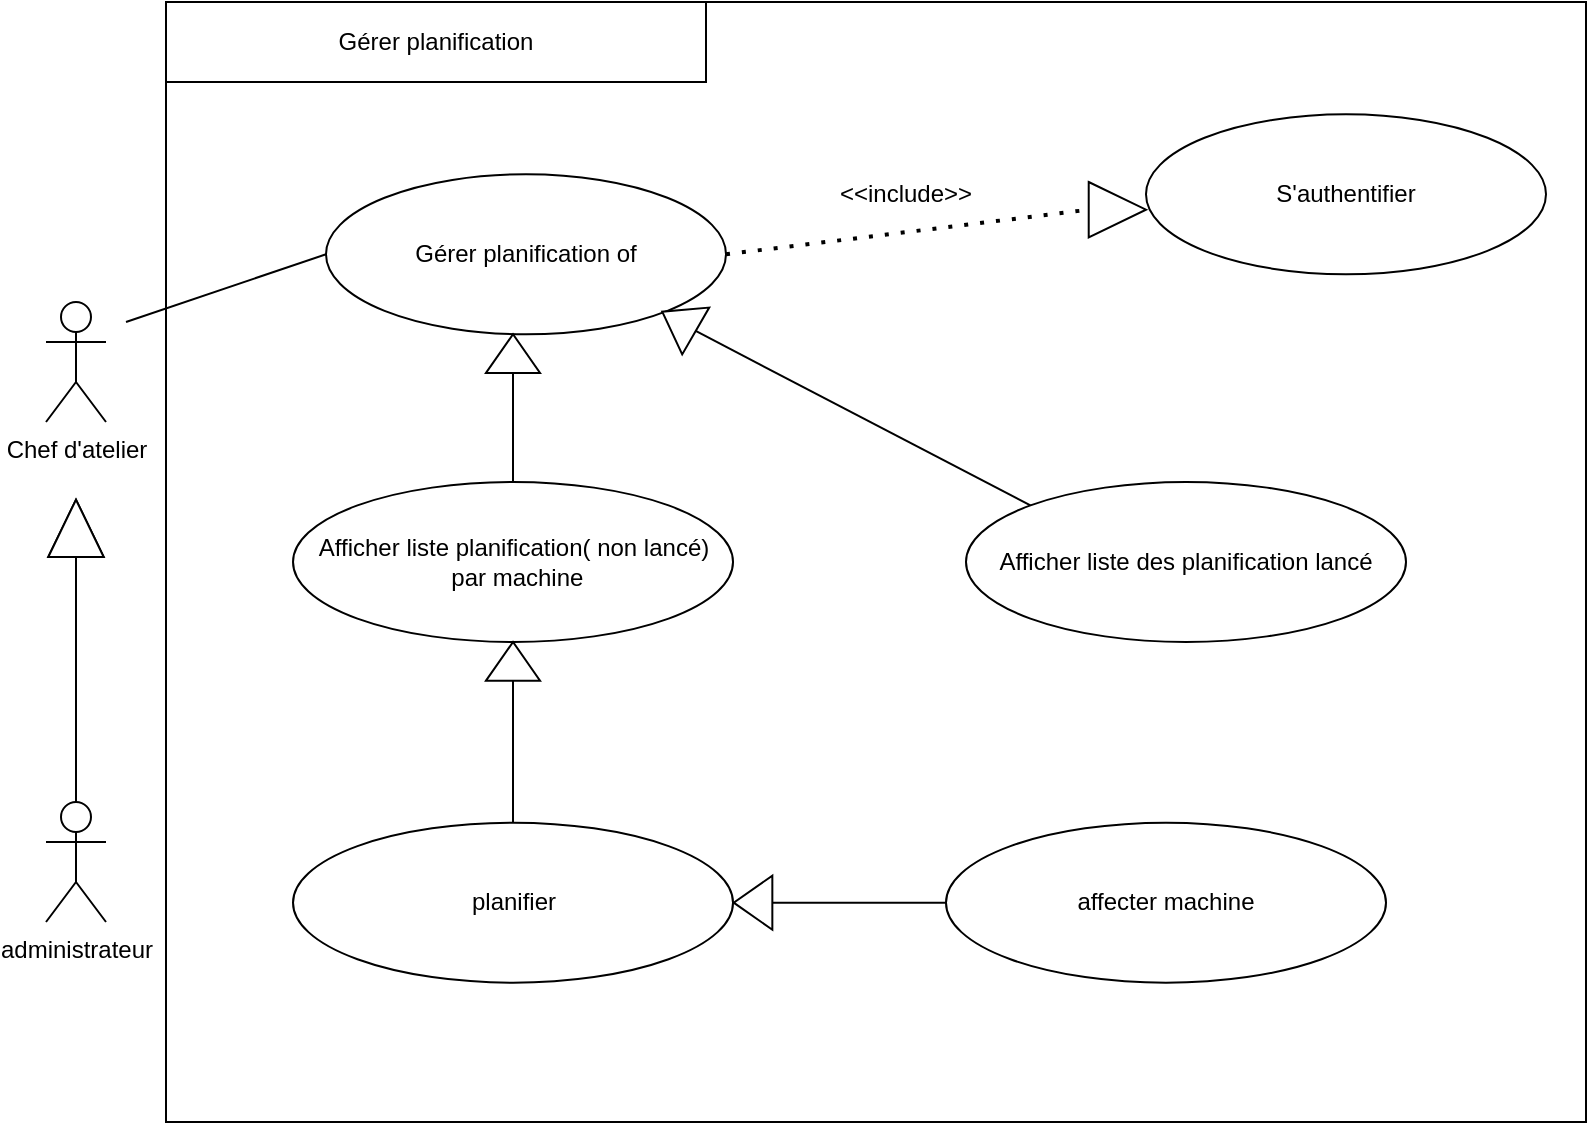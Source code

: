 <mxfile version="21.3.6" type="gitlab">
  <diagram name="Page-1" id="SmTJ9jXENOAO_js2h8ZC">
    <mxGraphModel dx="1424" dy="669" grid="1" gridSize="10" guides="1" tooltips="1" connect="1" arrows="1" fold="1" page="1" pageScale="1" pageWidth="827" pageHeight="1169" math="0" shadow="0">
      <root>
        <mxCell id="0" />
        <mxCell id="1" parent="0" />
        <mxCell id="4MrRNxrMZ7cUZOcWSPhv-1" value="" style="rounded=0;whiteSpace=wrap;html=1;" vertex="1" parent="1">
          <mxGeometry x="90" y="130" width="710" height="560" as="geometry" />
        </mxCell>
        <mxCell id="4MrRNxrMZ7cUZOcWSPhv-2" value="Chef d&#39;atelier" style="shape=umlActor;verticalLabelPosition=bottom;verticalAlign=top;html=1;outlineConnect=0;" vertex="1" parent="1">
          <mxGeometry x="30" y="280" width="30" height="60" as="geometry" />
        </mxCell>
        <mxCell id="4MrRNxrMZ7cUZOcWSPhv-3" value="administrateur" style="shape=umlActor;verticalLabelPosition=bottom;verticalAlign=top;html=1;outlineConnect=0;" vertex="1" parent="1">
          <mxGeometry x="30" y="530" width="30" height="60" as="geometry" />
        </mxCell>
        <mxCell id="4MrRNxrMZ7cUZOcWSPhv-4" value="Gérer planification of" style="ellipse;whiteSpace=wrap;html=1;" vertex="1" parent="1">
          <mxGeometry x="170" y="216.14" width="200" height="80" as="geometry" />
        </mxCell>
        <mxCell id="4MrRNxrMZ7cUZOcWSPhv-5" value="" style="endArrow=none;html=1;rounded=0;entryX=0;entryY=0.5;entryDx=0;entryDy=0;" edge="1" parent="1" target="4MrRNxrMZ7cUZOcWSPhv-4">
          <mxGeometry width="50" height="50" relative="1" as="geometry">
            <mxPoint x="70" y="290" as="sourcePoint" />
            <mxPoint x="530" y="560" as="targetPoint" />
          </mxGeometry>
        </mxCell>
        <mxCell id="4MrRNxrMZ7cUZOcWSPhv-6" value="S&#39;authentifier" style="ellipse;whiteSpace=wrap;html=1;" vertex="1" parent="1">
          <mxGeometry x="580" y="186.14" width="200" height="80" as="geometry" />
        </mxCell>
        <mxCell id="4MrRNxrMZ7cUZOcWSPhv-8" value="" style="triangle;whiteSpace=wrap;html=1;rotation=-90;" vertex="1" parent="1">
          <mxGeometry x="30.68" y="379.31" width="28.64" height="27.71" as="geometry" />
        </mxCell>
        <mxCell id="4MrRNxrMZ7cUZOcWSPhv-9" value="" style="endArrow=none;html=1;rounded=0;exitX=0.5;exitY=0;exitDx=0;exitDy=0;exitPerimeter=0;entryX=0;entryY=0.5;entryDx=0;entryDy=0;" edge="1" parent="1" source="4MrRNxrMZ7cUZOcWSPhv-3" target="4MrRNxrMZ7cUZOcWSPhv-8">
          <mxGeometry width="50" height="50" relative="1" as="geometry">
            <mxPoint x="430" y="440" as="sourcePoint" />
            <mxPoint x="480" y="390" as="targetPoint" />
          </mxGeometry>
        </mxCell>
        <mxCell id="4MrRNxrMZ7cUZOcWSPhv-10" value="" style="triangle;whiteSpace=wrap;html=1;rotation=-90;" vertex="1" parent="1">
          <mxGeometry x="30.68" y="379.31" width="28.64" height="27.71" as="geometry" />
        </mxCell>
        <mxCell id="4MrRNxrMZ7cUZOcWSPhv-11" value="" style="triangle;whiteSpace=wrap;html=1;rotation=-180;direction=south;" vertex="1" parent="1">
          <mxGeometry x="250" y="296.14" width="27.02" height="19.32" as="geometry" />
        </mxCell>
        <mxCell id="4MrRNxrMZ7cUZOcWSPhv-12" value="" style="endArrow=none;html=1;rounded=0;exitX=0.5;exitY=0;exitDx=0;exitDy=0;entryX=0;entryY=0.5;entryDx=0;entryDy=0;" edge="1" parent="1" source="4MrRNxrMZ7cUZOcWSPhv-28" target="4MrRNxrMZ7cUZOcWSPhv-11">
          <mxGeometry width="50" height="50" relative="1" as="geometry">
            <mxPoint x="210" y="370" as="sourcePoint" />
            <mxPoint x="234" y="320" as="targetPoint" />
          </mxGeometry>
        </mxCell>
        <mxCell id="4MrRNxrMZ7cUZOcWSPhv-14" value="" style="endArrow=none;dashed=1;html=1;dashPattern=1 3;strokeWidth=2;rounded=0;exitX=1;exitY=0.5;exitDx=0;exitDy=0;entryX=0;entryY=0.5;entryDx=0;entryDy=0;" edge="1" parent="1" source="4MrRNxrMZ7cUZOcWSPhv-4" target="4MrRNxrMZ7cUZOcWSPhv-15">
          <mxGeometry width="50" height="50" relative="1" as="geometry">
            <mxPoint x="480" y="500" as="sourcePoint" />
            <mxPoint x="530" y="450" as="targetPoint" />
          </mxGeometry>
        </mxCell>
        <mxCell id="4MrRNxrMZ7cUZOcWSPhv-15" value="" style="triangle;whiteSpace=wrap;html=1;rotation=0;" vertex="1" parent="1">
          <mxGeometry x="551.36" y="220.0" width="28.64" height="27.71" as="geometry" />
        </mxCell>
        <mxCell id="4MrRNxrMZ7cUZOcWSPhv-16" value="&amp;lt;&amp;lt;include&amp;gt;&amp;gt;" style="text;html=1;strokeColor=none;fillColor=none;align=center;verticalAlign=middle;whiteSpace=wrap;rounded=0;" vertex="1" parent="1">
          <mxGeometry x="440" y="216.14" width="40" height="20" as="geometry" />
        </mxCell>
        <mxCell id="4MrRNxrMZ7cUZOcWSPhv-18" value="Gérer planification" style="rounded=0;whiteSpace=wrap;html=1;" vertex="1" parent="1">
          <mxGeometry x="90" y="130" width="270" height="40" as="geometry" />
        </mxCell>
        <mxCell id="4MrRNxrMZ7cUZOcWSPhv-20" value="planifier" style="ellipse;whiteSpace=wrap;html=1;" vertex="1" parent="1">
          <mxGeometry x="153.51" y="540.34" width="220" height="80" as="geometry" />
        </mxCell>
        <mxCell id="4MrRNxrMZ7cUZOcWSPhv-28" value="Afficher liste planification(&#x9;non lancé)&lt;br&gt;&amp;nbsp;par machine" style="ellipse;whiteSpace=wrap;html=1;" vertex="1" parent="1">
          <mxGeometry x="153.51" y="370" width="220" height="80" as="geometry" />
        </mxCell>
        <mxCell id="4MrRNxrMZ7cUZOcWSPhv-29" value="" style="triangle;whiteSpace=wrap;html=1;rotation=120;direction=south;" vertex="1" parent="1">
          <mxGeometry x="332.98" y="280" width="27.02" height="19.32" as="geometry" />
        </mxCell>
        <mxCell id="4MrRNxrMZ7cUZOcWSPhv-30" value="" style="endArrow=none;html=1;rounded=0;exitX=0;exitY=0;exitDx=0;exitDy=0;entryX=0;entryY=0.5;entryDx=0;entryDy=0;" edge="1" parent="1" source="4MrRNxrMZ7cUZOcWSPhv-36" target="4MrRNxrMZ7cUZOcWSPhv-29">
          <mxGeometry width="50" height="50" relative="1" as="geometry">
            <mxPoint x="680" y="380" as="sourcePoint" />
            <mxPoint x="372" y="291" as="targetPoint" />
          </mxGeometry>
        </mxCell>
        <mxCell id="4MrRNxrMZ7cUZOcWSPhv-31" value="affecter machine" style="ellipse;whiteSpace=wrap;html=1;" vertex="1" parent="1">
          <mxGeometry x="480" y="540.34" width="220" height="80" as="geometry" />
        </mxCell>
        <mxCell id="4MrRNxrMZ7cUZOcWSPhv-32" value="" style="endArrow=none;html=1;rounded=0;exitX=0.5;exitY=0;exitDx=0;exitDy=0;entryX=0;entryY=0.5;entryDx=0;entryDy=0;" edge="1" parent="1" source="4MrRNxrMZ7cUZOcWSPhv-20" target="4MrRNxrMZ7cUZOcWSPhv-33">
          <mxGeometry width="50" height="50" relative="1" as="geometry">
            <mxPoint x="674" y="580" as="sourcePoint" />
            <mxPoint x="674" y="479" as="targetPoint" />
          </mxGeometry>
        </mxCell>
        <mxCell id="4MrRNxrMZ7cUZOcWSPhv-33" value="" style="triangle;whiteSpace=wrap;html=1;rotation=-180;direction=south;" vertex="1" parent="1">
          <mxGeometry x="250" y="450" width="27.02" height="19.32" as="geometry" />
        </mxCell>
        <mxCell id="4MrRNxrMZ7cUZOcWSPhv-34" value="" style="triangle;whiteSpace=wrap;html=1;rotation=90;direction=south;" vertex="1" parent="1">
          <mxGeometry x="370" y="570.68" width="27.02" height="19.32" as="geometry" />
        </mxCell>
        <mxCell id="4MrRNxrMZ7cUZOcWSPhv-35" value="" style="endArrow=none;html=1;rounded=0;entryX=0;entryY=0.5;entryDx=0;entryDy=0;" edge="1" parent="1" source="4MrRNxrMZ7cUZOcWSPhv-31" target="4MrRNxrMZ7cUZOcWSPhv-34">
          <mxGeometry width="50" height="50" relative="1" as="geometry">
            <mxPoint x="230" y="555" as="sourcePoint" />
            <mxPoint x="230" y="479" as="targetPoint" />
          </mxGeometry>
        </mxCell>
        <mxCell id="4MrRNxrMZ7cUZOcWSPhv-36" value="Afficher liste des planification lancé" style="ellipse;whiteSpace=wrap;html=1;" vertex="1" parent="1">
          <mxGeometry x="490" y="370" width="220" height="80" as="geometry" />
        </mxCell>
      </root>
    </mxGraphModel>
  </diagram>
</mxfile>
